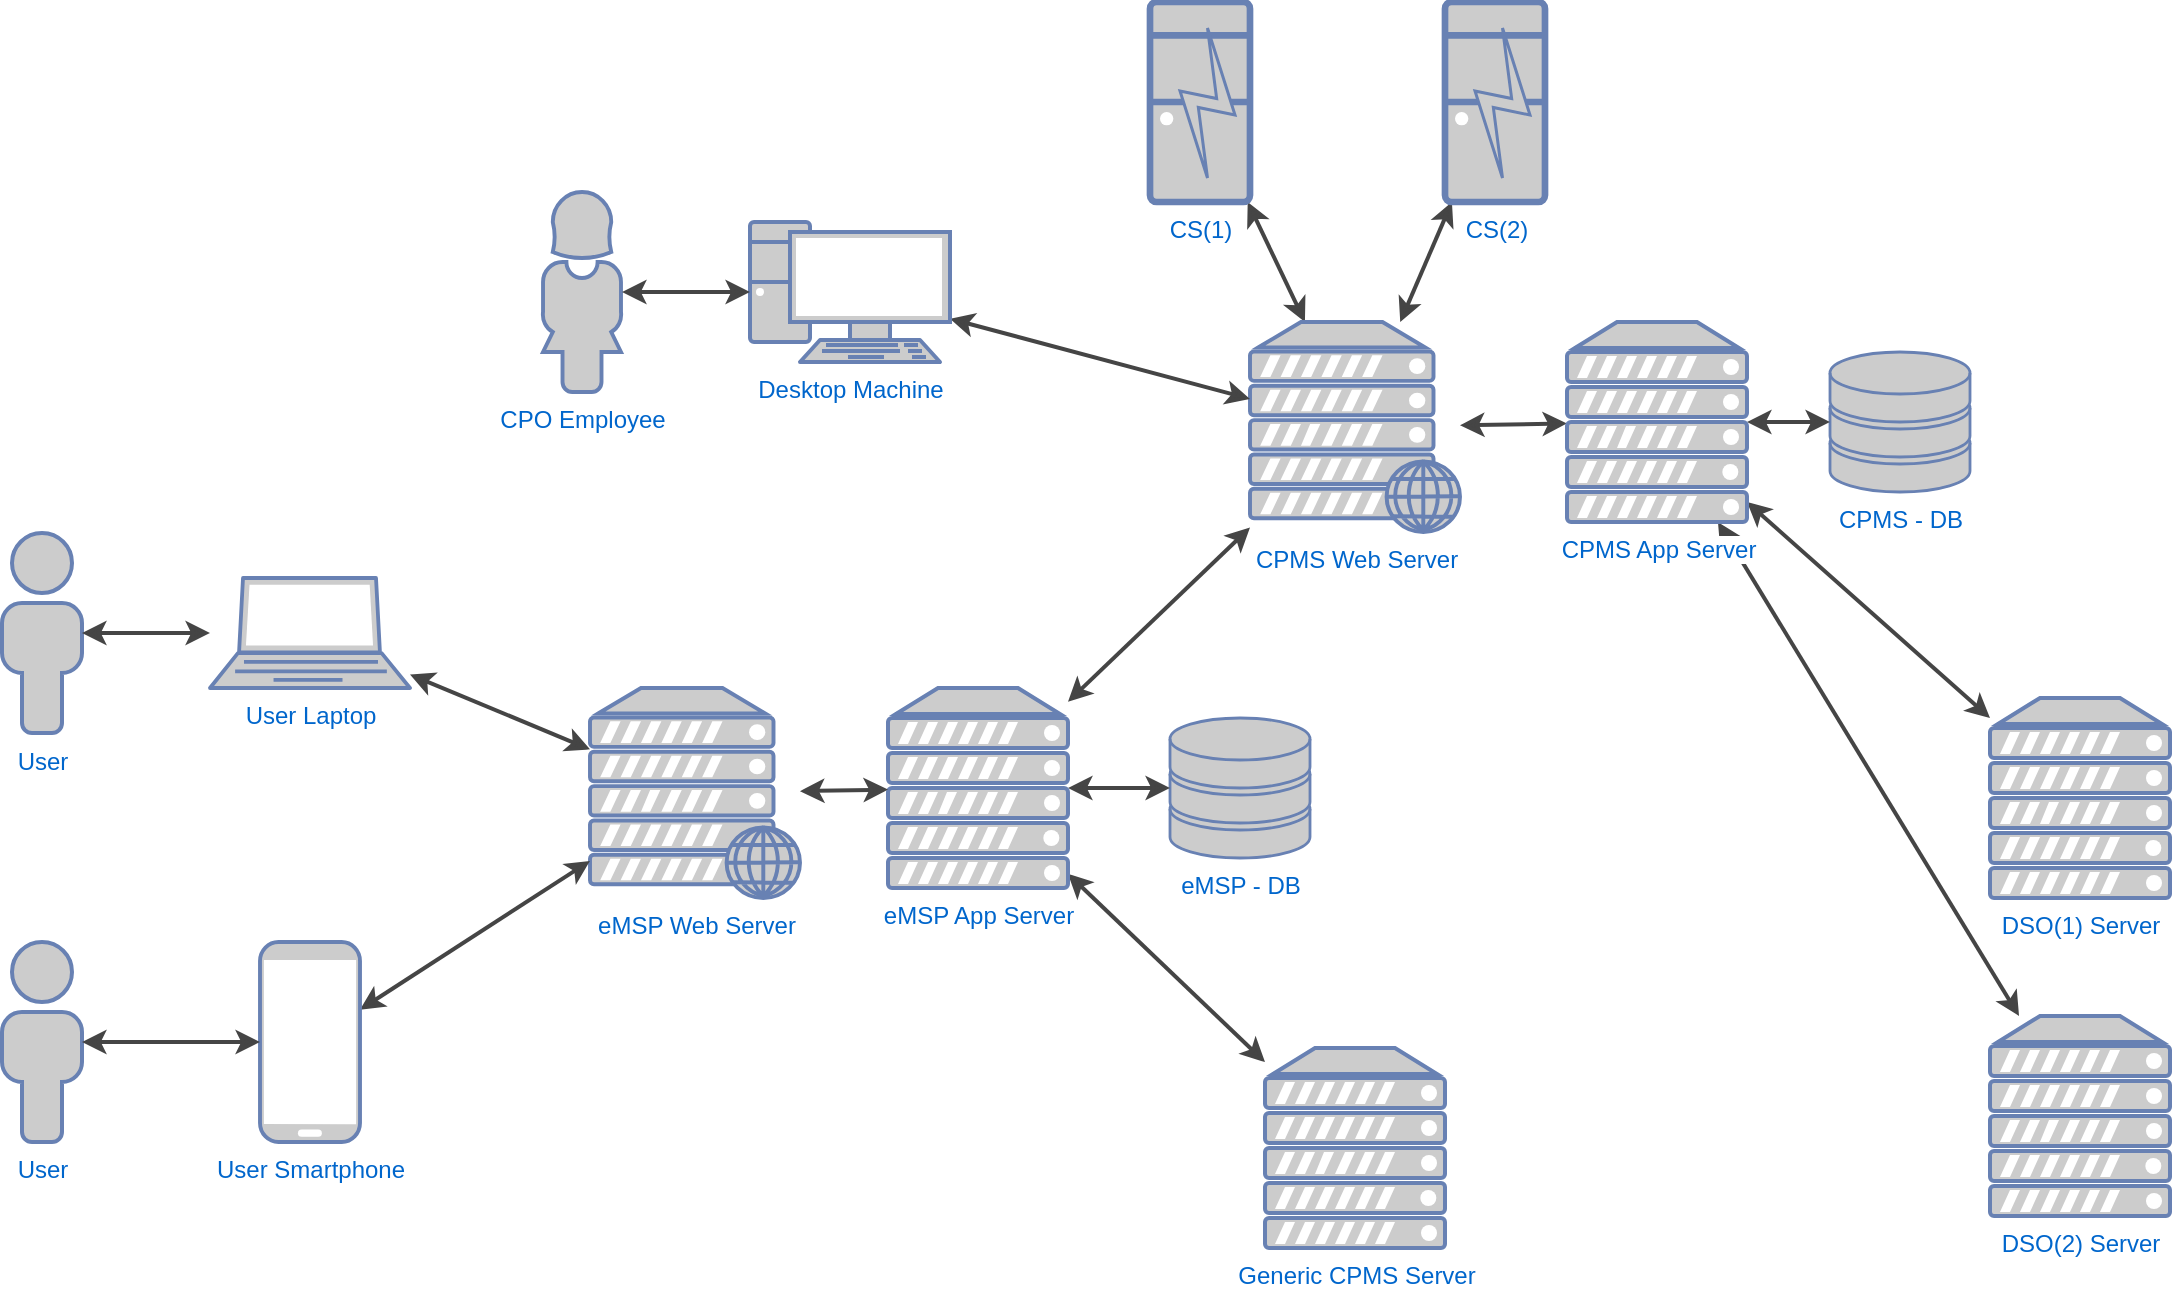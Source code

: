<mxfile version="20.5.3" type="device"><diagram id="l8hXMBHkgcEJcSW0mbfh" name="Page-1"><mxGraphModel dx="1718" dy="927" grid="1" gridSize="10" guides="1" tooltips="1" connect="1" arrows="1" fold="1" page="1" pageScale="1" pageWidth="1169" pageHeight="827" math="0" shadow="0"><root><mxCell id="0"/><mxCell id="1" parent="0"/><mxCell id="_xfZDlHVNyznvhdnupvh-33" style="edgeStyle=none;rounded=0;orthogonalLoop=1;jettySize=auto;html=1;strokeWidth=2;startArrow=classic;startFill=1;strokeColor=#454545;" parent="1" source="_xfZDlHVNyznvhdnupvh-17" target="_xfZDlHVNyznvhdnupvh-31" edge="1"><mxGeometry relative="1" as="geometry"/></mxCell><mxCell id="_xfZDlHVNyznvhdnupvh-24" style="edgeStyle=none;rounded=0;orthogonalLoop=1;jettySize=auto;html=1;strokeWidth=2;startArrow=classic;startFill=1;strokeColor=#454545;" parent="1" source="_xfZDlHVNyznvhdnupvh-15" target="_xfZDlHVNyznvhdnupvh-17" edge="1"><mxGeometry relative="1" as="geometry"/></mxCell><mxCell id="_xfZDlHVNyznvhdnupvh-3" value="CPMS - DB" style="fontColor=#0066CC;verticalAlign=top;verticalLabelPosition=bottom;labelPosition=center;align=center;html=1;outlineConnect=0;fillColor=#CCCCCC;strokeColor=#6881B3;gradientColor=none;gradientDirection=north;strokeWidth=2;shape=mxgraph.networks.storage;" parent="1" vertex="1"><mxGeometry x="957" y="277" width="70" height="70" as="geometry"/></mxCell><mxCell id="_xfZDlHVNyznvhdnupvh-4" value="eMSP - DB" style="fontColor=#0066CC;verticalAlign=top;verticalLabelPosition=bottom;labelPosition=center;align=center;html=1;outlineConnect=0;fillColor=#CCCCCC;strokeColor=#6881B3;gradientColor=none;gradientDirection=north;strokeWidth=2;shape=mxgraph.networks.storage;" parent="1" vertex="1"><mxGeometry x="627" y="460" width="70" height="70" as="geometry"/></mxCell><mxCell id="_xfZDlHVNyznvhdnupvh-8" value="DSO(1) Server" style="fontColor=#0066CC;verticalAlign=top;verticalLabelPosition=bottom;labelPosition=center;align=center;html=1;outlineConnect=0;fillColor=#CCCCCC;strokeColor=#6881B3;gradientColor=none;gradientDirection=north;strokeWidth=2;shape=mxgraph.networks.server;" parent="1" vertex="1"><mxGeometry x="1037" y="450" width="90" height="100" as="geometry"/></mxCell><mxCell id="_xfZDlHVNyznvhdnupvh-11" value="Generic CPMS Server" style="fontColor=#0066CC;verticalAlign=top;verticalLabelPosition=bottom;labelPosition=center;align=center;html=1;outlineConnect=0;fillColor=#CCCCCC;strokeColor=#6881B3;gradientColor=none;gradientDirection=north;strokeWidth=2;shape=mxgraph.networks.server;" parent="1" vertex="1"><mxGeometry x="674.5" y="625" width="90" height="100" as="geometry"/></mxCell><mxCell id="_xfZDlHVNyznvhdnupvh-20" style="edgeStyle=none;rounded=0;orthogonalLoop=1;jettySize=auto;html=1;strokeWidth=2;startArrow=classic;startFill=1;strokeColor=#454545;" parent="1" source="_xfZDlHVNyznvhdnupvh-12" target="_xfZDlHVNyznvhdnupvh-15" edge="1"><mxGeometry relative="1" as="geometry"/></mxCell><mxCell id="_xfZDlHVNyznvhdnupvh-23" style="edgeStyle=none;rounded=0;orthogonalLoop=1;jettySize=auto;html=1;strokeWidth=2;startArrow=classic;startFill=1;strokeColor=#454545;" parent="1" source="_xfZDlHVNyznvhdnupvh-12" target="_xfZDlHVNyznvhdnupvh-11" edge="1"><mxGeometry relative="1" as="geometry"/></mxCell><mxCell id="_xfZDlHVNyznvhdnupvh-29" style="edgeStyle=none;rounded=0;orthogonalLoop=1;jettySize=auto;html=1;strokeWidth=2;startArrow=classic;startFill=1;strokeColor=#454545;" parent="1" source="_xfZDlHVNyznvhdnupvh-12" target="_xfZDlHVNyznvhdnupvh-4" edge="1"><mxGeometry relative="1" as="geometry"/></mxCell><mxCell id="_xfZDlHVNyznvhdnupvh-12" value="eMSP App Server" style="fontColor=#0066CC;verticalAlign=top;verticalLabelPosition=bottom;labelPosition=center;align=center;html=1;outlineConnect=0;fillColor=#CCCCCC;strokeColor=#6881B3;gradientColor=none;gradientDirection=north;strokeWidth=2;shape=mxgraph.networks.server;" parent="1" vertex="1"><mxGeometry x="486" y="445" width="90" height="100" as="geometry"/></mxCell><mxCell id="_xfZDlHVNyznvhdnupvh-35" style="edgeStyle=none;rounded=0;orthogonalLoop=1;jettySize=auto;html=1;strokeColor=#454545;strokeWidth=2;startArrow=classic;startFill=1;" parent="1" source="_xfZDlHVNyznvhdnupvh-13" target="_xfZDlHVNyznvhdnupvh-12" edge="1"><mxGeometry relative="1" as="geometry"/></mxCell><mxCell id="_xfZDlHVNyznvhdnupvh-13" value="eMSP Web Server" style="fontColor=#0066CC;verticalAlign=top;verticalLabelPosition=bottom;labelPosition=center;align=center;html=1;outlineConnect=0;fillColor=#CCCCCC;strokeColor=#6881B3;gradientColor=none;gradientDirection=north;strokeWidth=2;shape=mxgraph.networks.web_server;" parent="1" vertex="1"><mxGeometry x="337" y="445" width="105" height="105" as="geometry"/></mxCell><mxCell id="_xfZDlHVNyznvhdnupvh-55" style="edgeStyle=none;rounded=0;orthogonalLoop=1;jettySize=auto;html=1;strokeColor=#454545;strokeWidth=2;startArrow=classic;startFill=1;" parent="1" source="_xfZDlHVNyznvhdnupvh-15" target="_xfZDlHVNyznvhdnupvh-46" edge="1"><mxGeometry relative="1" as="geometry"/></mxCell><mxCell id="_xfZDlHVNyznvhdnupvh-57" style="edgeStyle=none;rounded=0;orthogonalLoop=1;jettySize=auto;html=1;strokeColor=#454545;strokeWidth=2;startArrow=classic;startFill=1;" parent="1" source="_xfZDlHVNyznvhdnupvh-15" target="_xfZDlHVNyznvhdnupvh-51" edge="1"><mxGeometry relative="1" as="geometry"/></mxCell><mxCell id="_xfZDlHVNyznvhdnupvh-15" value="CPMS Web Server" style="fontColor=#0066CC;verticalAlign=top;verticalLabelPosition=bottom;labelPosition=center;align=center;html=1;outlineConnect=0;fillColor=#CCCCCC;strokeColor=#6881B3;gradientColor=none;gradientDirection=north;strokeWidth=2;shape=mxgraph.networks.web_server;" parent="1" vertex="1"><mxGeometry x="667" y="262" width="105" height="105" as="geometry"/></mxCell><mxCell id="_xfZDlHVNyznvhdnupvh-30" style="edgeStyle=none;rounded=0;orthogonalLoop=1;jettySize=auto;html=1;strokeWidth=2;startArrow=classic;startFill=1;strokeColor=#454545;" parent="1" source="_xfZDlHVNyznvhdnupvh-17" target="_xfZDlHVNyznvhdnupvh-3" edge="1"><mxGeometry relative="1" as="geometry"/></mxCell><mxCell id="_xfZDlHVNyznvhdnupvh-32" style="edgeStyle=none;rounded=0;orthogonalLoop=1;jettySize=auto;html=1;strokeWidth=2;startArrow=classic;startFill=1;strokeColor=#454545;" parent="1" source="_xfZDlHVNyznvhdnupvh-17" target="_xfZDlHVNyznvhdnupvh-8" edge="1"><mxGeometry relative="1" as="geometry"/></mxCell><mxCell id="_xfZDlHVNyznvhdnupvh-17" value="&lt;span style=&quot;background-color: rgb(255, 255, 255);&quot;&gt;CPMS App Server&lt;/span&gt;" style="fontColor=#0066CC;verticalAlign=top;verticalLabelPosition=bottom;labelPosition=center;align=center;html=1;outlineConnect=0;fillColor=#CCCCCC;strokeColor=#6881B3;gradientColor=none;gradientDirection=north;strokeWidth=2;shape=mxgraph.networks.server;" parent="1" vertex="1"><mxGeometry x="825.5" y="262" width="90" height="100" as="geometry"/></mxCell><mxCell id="_xfZDlHVNyznvhdnupvh-31" value="DSO(2) Server" style="fontColor=#0066CC;verticalAlign=top;verticalLabelPosition=bottom;labelPosition=center;align=center;html=1;outlineConnect=0;fillColor=#CCCCCC;strokeColor=#6881B3;gradientColor=none;gradientDirection=north;strokeWidth=2;shape=mxgraph.networks.server;" parent="1" vertex="1"><mxGeometry x="1037" y="609" width="90" height="100" as="geometry"/></mxCell><mxCell id="_xfZDlHVNyznvhdnupvh-40" style="edgeStyle=none;rounded=0;orthogonalLoop=1;jettySize=auto;html=1;strokeColor=#454545;strokeWidth=2;startArrow=classic;startFill=1;" parent="1" source="_xfZDlHVNyznvhdnupvh-38" target="_xfZDlHVNyznvhdnupvh-13" edge="1"><mxGeometry relative="1" as="geometry"/></mxCell><mxCell id="_xfZDlHVNyznvhdnupvh-38" value="User Smartphone" style="fontColor=#0066CC;verticalAlign=top;verticalLabelPosition=bottom;labelPosition=center;align=center;html=1;outlineConnect=0;fillColor=#CCCCCC;strokeColor=#6881B3;gradientColor=none;gradientDirection=north;strokeWidth=2;shape=mxgraph.networks.mobile;labelBackgroundColor=#FFFFFF;" parent="1" vertex="1"><mxGeometry x="172" y="572" width="50" height="100" as="geometry"/></mxCell><mxCell id="_xfZDlHVNyznvhdnupvh-41" style="edgeStyle=none;rounded=0;orthogonalLoop=1;jettySize=auto;html=1;strokeColor=#454545;strokeWidth=2;startArrow=classic;startFill=1;" parent="1" source="_xfZDlHVNyznvhdnupvh-39" target="_xfZDlHVNyznvhdnupvh-13" edge="1"><mxGeometry relative="1" as="geometry"/></mxCell><mxCell id="_xfZDlHVNyznvhdnupvh-39" value="User Laptop" style="fontColor=#0066CC;verticalAlign=top;verticalLabelPosition=bottom;labelPosition=center;align=center;html=1;outlineConnect=0;fillColor=#CCCCCC;strokeColor=#6881B3;gradientColor=none;gradientDirection=north;strokeWidth=2;shape=mxgraph.networks.laptop;labelBackgroundColor=#FFFFFF;" parent="1" vertex="1"><mxGeometry x="147" y="390" width="100" height="55" as="geometry"/></mxCell><mxCell id="_xfZDlHVNyznvhdnupvh-49" value="" style="group" parent="1" vertex="1" connectable="0"><mxGeometry x="617" y="102" width="50" height="100" as="geometry"/></mxCell><mxCell id="_xfZDlHVNyznvhdnupvh-46" value="CS(1)" style="fontColor=#0066CC;verticalAlign=top;verticalLabelPosition=bottom;labelPosition=center;align=center;html=1;outlineConnect=0;fillColor=#CCCCCC;strokeColor=#6881B3;gradientColor=none;gradientDirection=north;strokeWidth=2;shape=mxgraph.networks.desktop_pc;labelBackgroundColor=#FFFFFF;" parent="_xfZDlHVNyznvhdnupvh-49" vertex="1"><mxGeometry width="50" height="100" as="geometry"/></mxCell><mxCell id="_xfZDlHVNyznvhdnupvh-45" value="" style="fontColor=#0066CC;verticalAlign=top;verticalLabelPosition=bottom;labelPosition=center;align=center;html=1;outlineConnect=0;fillColor=#CCCCCC;strokeColor=#6881B3;gradientColor=none;gradientDirection=north;strokeWidth=2;shape=mxgraph.networks.comm_link;labelBackgroundColor=#FFFFFF;" parent="_xfZDlHVNyznvhdnupvh-49" vertex="1"><mxGeometry x="15" y="13" width="27.5" height="75" as="geometry"/></mxCell><mxCell id="_xfZDlHVNyznvhdnupvh-50" value="" style="group" parent="1" vertex="1" connectable="0"><mxGeometry x="764.5" y="102" width="50" height="100" as="geometry"/></mxCell><mxCell id="_xfZDlHVNyznvhdnupvh-51" value="CS(2)" style="fontColor=#0066CC;verticalAlign=top;verticalLabelPosition=bottom;labelPosition=center;align=center;html=1;outlineConnect=0;fillColor=#CCCCCC;strokeColor=#6881B3;gradientColor=none;gradientDirection=north;strokeWidth=2;shape=mxgraph.networks.desktop_pc;labelBackgroundColor=#FFFFFF;" parent="_xfZDlHVNyznvhdnupvh-50" vertex="1"><mxGeometry width="50" height="100" as="geometry"/></mxCell><mxCell id="_xfZDlHVNyznvhdnupvh-52" value="" style="fontColor=#0066CC;verticalAlign=top;verticalLabelPosition=bottom;labelPosition=center;align=center;html=1;outlineConnect=0;fillColor=#CCCCCC;strokeColor=#6881B3;gradientColor=none;gradientDirection=north;strokeWidth=2;shape=mxgraph.networks.comm_link;labelBackgroundColor=#FFFFFF;" parent="_xfZDlHVNyznvhdnupvh-50" vertex="1"><mxGeometry x="15" y="13" width="27.5" height="75" as="geometry"/></mxCell><mxCell id="_xfZDlHVNyznvhdnupvh-59" style="edgeStyle=none;rounded=0;orthogonalLoop=1;jettySize=auto;html=1;strokeColor=#454545;strokeWidth=2;startArrow=classic;startFill=1;" parent="1" source="_xfZDlHVNyznvhdnupvh-58" target="_xfZDlHVNyznvhdnupvh-15" edge="1"><mxGeometry relative="1" as="geometry"/></mxCell><mxCell id="_xfZDlHVNyznvhdnupvh-58" value="Desktop Machine" style="fontColor=#0066CC;verticalAlign=top;verticalLabelPosition=bottom;labelPosition=center;align=center;html=1;outlineConnect=0;fillColor=#CCCCCC;strokeColor=#6881B3;gradientColor=none;gradientDirection=north;strokeWidth=2;shape=mxgraph.networks.pc;labelBackgroundColor=#FFFFFF;" parent="1" vertex="1"><mxGeometry x="417" y="212" width="100" height="70" as="geometry"/></mxCell><mxCell id="FssKO61ZtVCQRMbmTx0e-1" value="User" style="fontColor=#0066CC;verticalAlign=top;verticalLabelPosition=bottom;labelPosition=center;align=center;html=1;outlineConnect=0;fillColor=#CCCCCC;strokeColor=#6881B3;gradientColor=none;gradientDirection=north;strokeWidth=2;shape=mxgraph.networks.user_male;" vertex="1" parent="1"><mxGeometry x="43" y="367.5" width="40" height="100" as="geometry"/></mxCell><mxCell id="FssKO61ZtVCQRMbmTx0e-4" style="edgeStyle=none;rounded=0;orthogonalLoop=1;jettySize=auto;html=1;strokeColor=#454545;strokeWidth=2;startArrow=classic;startFill=1;" edge="1" parent="1" source="FssKO61ZtVCQRMbmTx0e-1" target="_xfZDlHVNyznvhdnupvh-39"><mxGeometry relative="1" as="geometry"><mxPoint x="257" y="448.279" as="sourcePoint"/><mxPoint x="347" y="485.682" as="targetPoint"/></mxGeometry></mxCell><mxCell id="FssKO61ZtVCQRMbmTx0e-5" value="User" style="fontColor=#0066CC;verticalAlign=top;verticalLabelPosition=bottom;labelPosition=center;align=center;html=1;outlineConnect=0;fillColor=#CCCCCC;strokeColor=#6881B3;gradientColor=none;gradientDirection=north;strokeWidth=2;shape=mxgraph.networks.user_male;" vertex="1" parent="1"><mxGeometry x="43" y="572" width="40" height="100" as="geometry"/></mxCell><mxCell id="FssKO61ZtVCQRMbmTx0e-6" style="edgeStyle=none;rounded=0;orthogonalLoop=1;jettySize=auto;html=1;strokeColor=#454545;strokeWidth=2;startArrow=classic;startFill=1;" edge="1" parent="1" source="FssKO61ZtVCQRMbmTx0e-5" target="_xfZDlHVNyznvhdnupvh-38"><mxGeometry relative="1" as="geometry"><mxPoint x="257" y="652.779" as="sourcePoint"/><mxPoint x="147" y="622" as="targetPoint"/></mxGeometry></mxCell><mxCell id="FssKO61ZtVCQRMbmTx0e-8" value="CPO Employee" style="fontColor=#0066CC;verticalAlign=top;verticalLabelPosition=bottom;labelPosition=center;align=center;html=1;outlineConnect=0;fillColor=#CCCCCC;strokeColor=#6881B3;gradientColor=none;gradientDirection=north;strokeWidth=2;shape=mxgraph.networks.user_female;" vertex="1" parent="1"><mxGeometry x="313" y="197" width="40" height="100" as="geometry"/></mxCell><mxCell id="FssKO61ZtVCQRMbmTx0e-10" style="edgeStyle=none;rounded=0;orthogonalLoop=1;jettySize=auto;html=1;strokeColor=#454545;strokeWidth=2;startArrow=classic;startFill=1;" edge="1" parent="1" source="FssKO61ZtVCQRMbmTx0e-8" target="_xfZDlHVNyznvhdnupvh-58"><mxGeometry relative="1" as="geometry"><mxPoint x="93" y="427.5" as="sourcePoint"/><mxPoint x="157" y="427.5" as="targetPoint"/></mxGeometry></mxCell></root></mxGraphModel></diagram></mxfile>